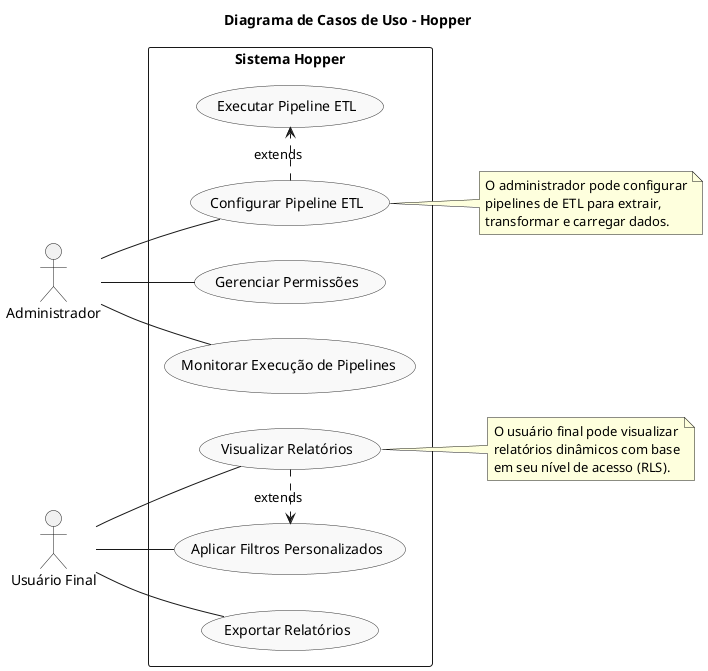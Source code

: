 @startuml Hopper_Casos_de_Uso
left to right direction
skinparam packageStyle rectangle
skinparam usecase {
  BackgroundColor #f9f9f9
  BorderColor #333
  FontName Arial
  FontSize 14
}

title Diagrama de Casos de Uso - Hopper

actor Administrador
actor "Usuário Final" as Usuario

rectangle "Sistema Hopper" {
  Administrador -- (Configurar Pipeline ETL)
  Administrador -- (Gerenciar Permissões)
  Administrador -- (Monitorar Execução de Pipelines)

  Usuario -- (Visualizar Relatórios)
  Usuario -- (Aplicar Filtros Personalizados)
  Usuario -- (Exportar Relatórios)

  (Configurar Pipeline ETL) .> (Executar Pipeline ETL) : extends
  (Visualizar Relatórios) .> (Aplicar Filtros Personalizados) : extends
}

note right of (Configurar Pipeline ETL)
  O administrador pode configurar
  pipelines de ETL para extrair,
  transformar e carregar dados.
end note

note right of (Visualizar Relatórios)
  O usuário final pode visualizar
  relatórios dinâmicos com base
  em seu nível de acesso (RLS).
end note

@enduml